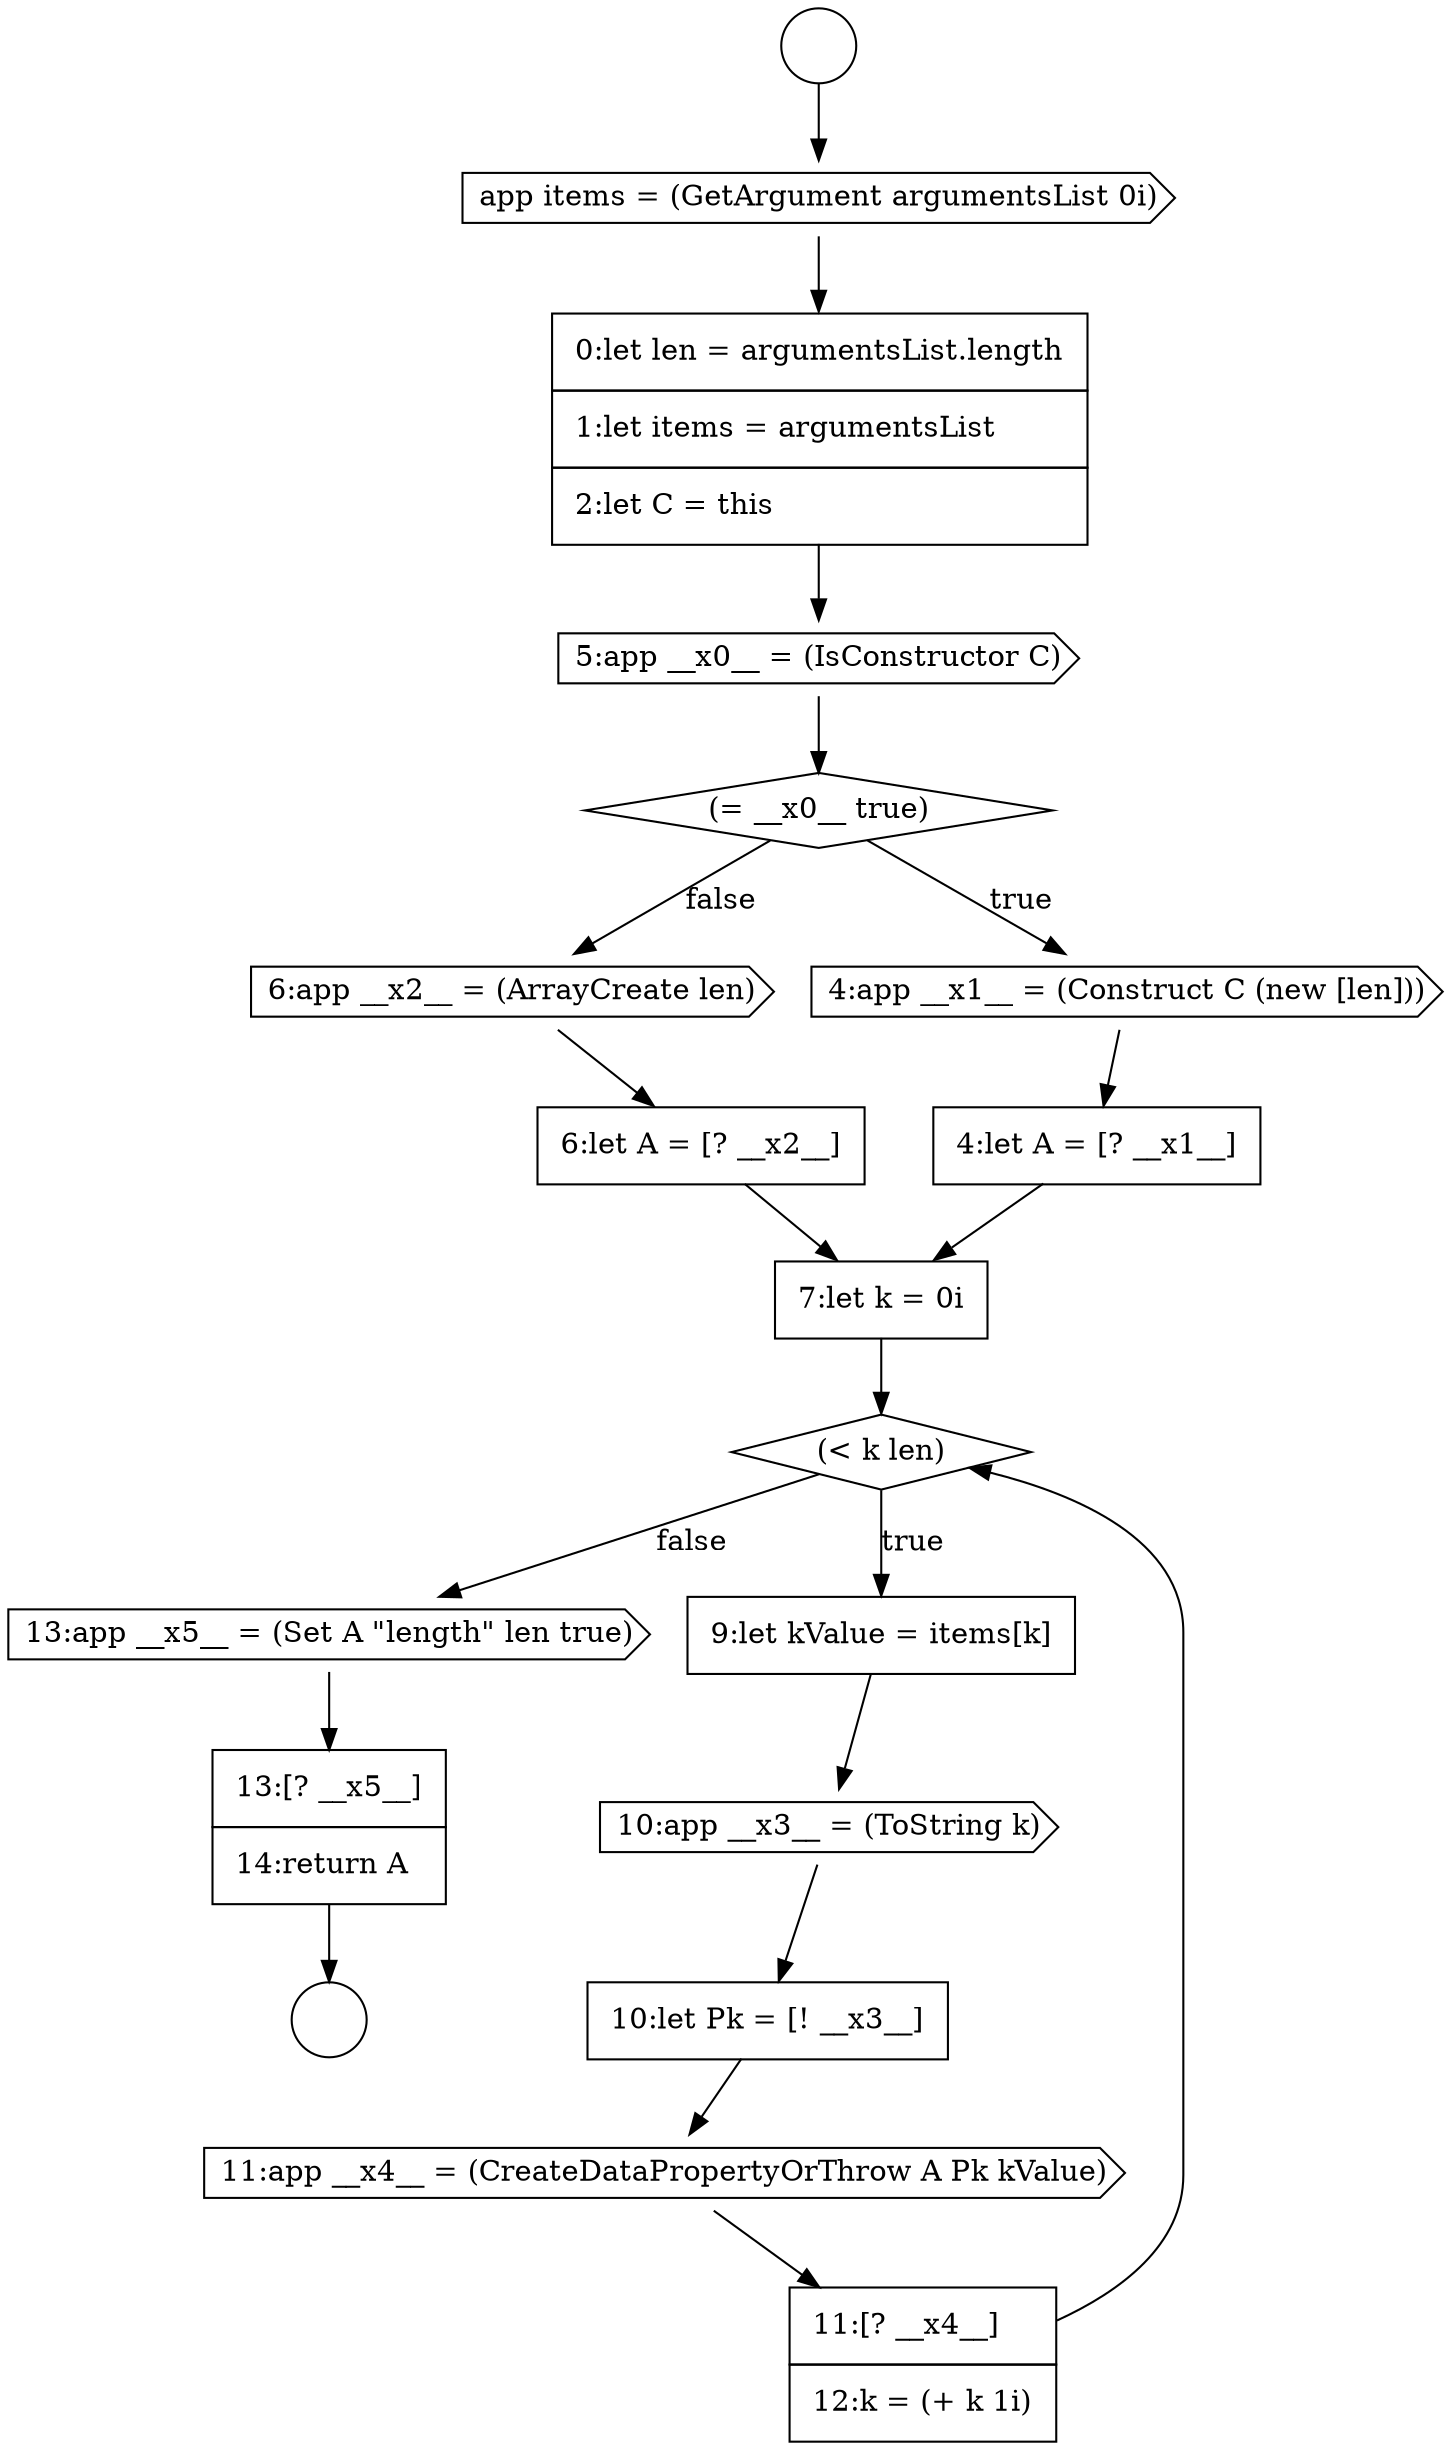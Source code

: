 digraph {
  node14782 [shape=none, margin=0, label=<<font color="black">
    <table border="0" cellborder="1" cellspacing="0" cellpadding="10">
      <tr><td align="left">4:let A = [? __x1__]</td></tr>
    </table>
  </font>> color="black" fillcolor="white" style=filled]
  node14786 [shape=diamond, label=<<font color="black">(&lt; k len)</font>> color="black" fillcolor="white" style=filled]
  node14790 [shape=cds, label=<<font color="black">11:app __x4__ = (CreateDataPropertyOrThrow A Pk kValue)</font>> color="black" fillcolor="white" style=filled]
  node14793 [shape=none, margin=0, label=<<font color="black">
    <table border="0" cellborder="1" cellspacing="0" cellpadding="10">
      <tr><td align="left">13:[? __x5__]</td></tr>
      <tr><td align="left">14:return A</td></tr>
    </table>
  </font>> color="black" fillcolor="white" style=filled]
  node14780 [shape=diamond, label=<<font color="black">(= __x0__ true)</font>> color="black" fillcolor="white" style=filled]
  node14785 [shape=none, margin=0, label=<<font color="black">
    <table border="0" cellborder="1" cellspacing="0" cellpadding="10">
      <tr><td align="left">7:let k = 0i</td></tr>
    </table>
  </font>> color="black" fillcolor="white" style=filled]
  node14789 [shape=none, margin=0, label=<<font color="black">
    <table border="0" cellborder="1" cellspacing="0" cellpadding="10">
      <tr><td align="left">10:let Pk = [! __x3__]</td></tr>
    </table>
  </font>> color="black" fillcolor="white" style=filled]
  node14783 [shape=cds, label=<<font color="black">6:app __x2__ = (ArrayCreate len)</font>> color="black" fillcolor="white" style=filled]
  node14784 [shape=none, margin=0, label=<<font color="black">
    <table border="0" cellborder="1" cellspacing="0" cellpadding="10">
      <tr><td align="left">6:let A = [? __x2__]</td></tr>
    </table>
  </font>> color="black" fillcolor="white" style=filled]
  node14792 [shape=cds, label=<<font color="black">13:app __x5__ = (Set A &quot;length&quot; len true)</font>> color="black" fillcolor="white" style=filled]
  node14788 [shape=cds, label=<<font color="black">10:app __x3__ = (ToString k)</font>> color="black" fillcolor="white" style=filled]
  node14775 [shape=circle label=" " color="black" fillcolor="white" style=filled]
  node14778 [shape=none, margin=0, label=<<font color="black">
    <table border="0" cellborder="1" cellspacing="0" cellpadding="10">
      <tr><td align="left">0:let len = argumentsList.length</td></tr>
      <tr><td align="left">1:let items = argumentsList</td></tr>
      <tr><td align="left">2:let C = this</td></tr>
    </table>
  </font>> color="black" fillcolor="white" style=filled]
  node14781 [shape=cds, label=<<font color="black">4:app __x1__ = (Construct C (new [len]))</font>> color="black" fillcolor="white" style=filled]
  node14791 [shape=none, margin=0, label=<<font color="black">
    <table border="0" cellborder="1" cellspacing="0" cellpadding="10">
      <tr><td align="left">11:[? __x4__]</td></tr>
      <tr><td align="left">12:k = (+ k 1i)</td></tr>
    </table>
  </font>> color="black" fillcolor="white" style=filled]
  node14787 [shape=none, margin=0, label=<<font color="black">
    <table border="0" cellborder="1" cellspacing="0" cellpadding="10">
      <tr><td align="left">9:let kValue = items[k]</td></tr>
    </table>
  </font>> color="black" fillcolor="white" style=filled]
  node14779 [shape=cds, label=<<font color="black">5:app __x0__ = (IsConstructor C)</font>> color="black" fillcolor="white" style=filled]
  node14777 [shape=cds, label=<<font color="black">app items = (GetArgument argumentsList 0i)</font>> color="black" fillcolor="white" style=filled]
  node14776 [shape=circle label=" " color="black" fillcolor="white" style=filled]
  node14784 -> node14785 [ color="black"]
  node14792 -> node14793 [ color="black"]
  node14785 -> node14786 [ color="black"]
  node14775 -> node14777 [ color="black"]
  node14781 -> node14782 [ color="black"]
  node14790 -> node14791 [ color="black"]
  node14778 -> node14779 [ color="black"]
  node14779 -> node14780 [ color="black"]
  node14791 -> node14786 [ color="black"]
  node14788 -> node14789 [ color="black"]
  node14782 -> node14785 [ color="black"]
  node14793 -> node14776 [ color="black"]
  node14787 -> node14788 [ color="black"]
  node14780 -> node14781 [label=<<font color="black">true</font>> color="black"]
  node14780 -> node14783 [label=<<font color="black">false</font>> color="black"]
  node14783 -> node14784 [ color="black"]
  node14777 -> node14778 [ color="black"]
  node14789 -> node14790 [ color="black"]
  node14786 -> node14787 [label=<<font color="black">true</font>> color="black"]
  node14786 -> node14792 [label=<<font color="black">false</font>> color="black"]
}
